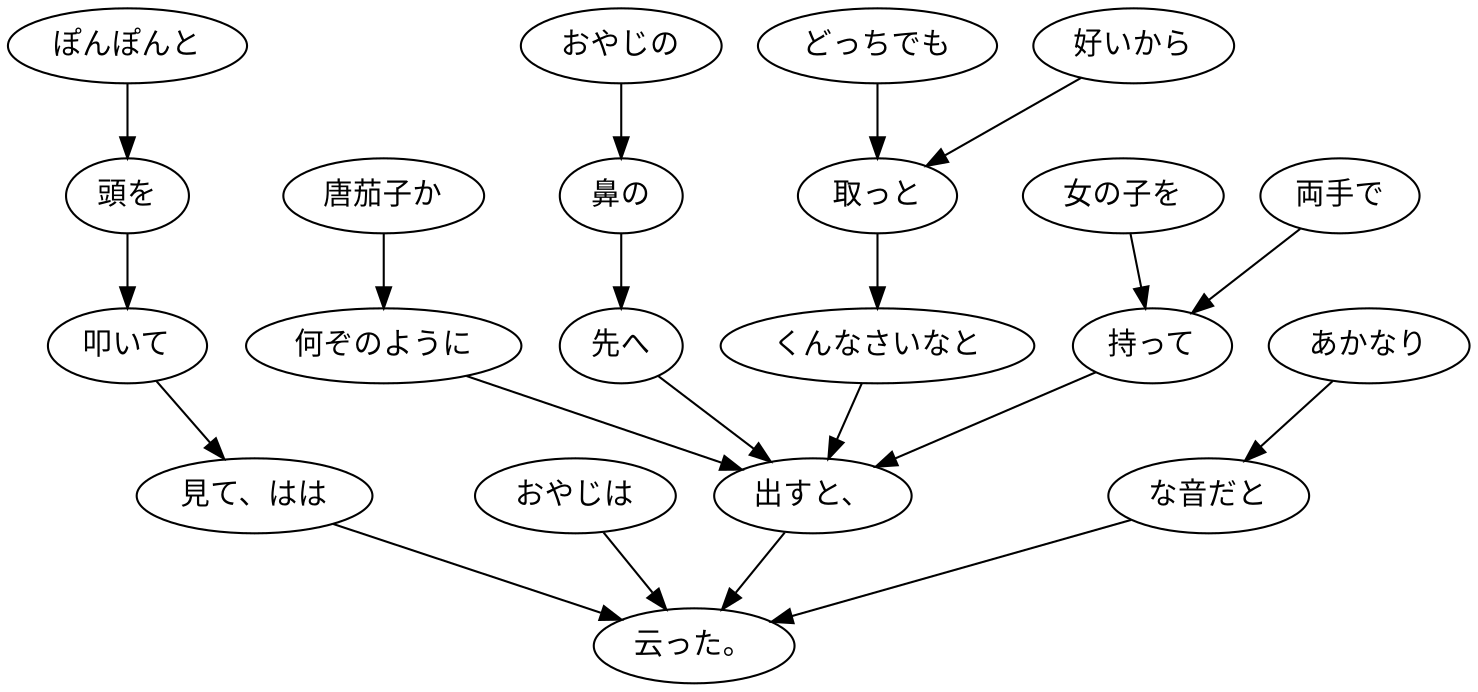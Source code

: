 digraph graph3701 {
	node0 [label="どっちでも"];
	node1 [label="好いから"];
	node2 [label="取っと"];
	node3 [label="くんなさいなと"];
	node4 [label="女の子を"];
	node5 [label="両手で"];
	node6 [label="持って"];
	node7 [label="唐茄子か"];
	node8 [label="何ぞのように"];
	node9 [label="おやじの"];
	node10 [label="鼻の"];
	node11 [label="先へ"];
	node12 [label="出すと、"];
	node13 [label="おやじは"];
	node14 [label="ぽんぽんと"];
	node15 [label="頭を"];
	node16 [label="叩いて"];
	node17 [label="見て、はは"];
	node18 [label="あかなり"];
	node19 [label="な音だと"];
	node20 [label="云った。"];
	node0 -> node2;
	node1 -> node2;
	node2 -> node3;
	node3 -> node12;
	node4 -> node6;
	node5 -> node6;
	node6 -> node12;
	node7 -> node8;
	node8 -> node12;
	node9 -> node10;
	node10 -> node11;
	node11 -> node12;
	node12 -> node20;
	node13 -> node20;
	node14 -> node15;
	node15 -> node16;
	node16 -> node17;
	node17 -> node20;
	node18 -> node19;
	node19 -> node20;
}
